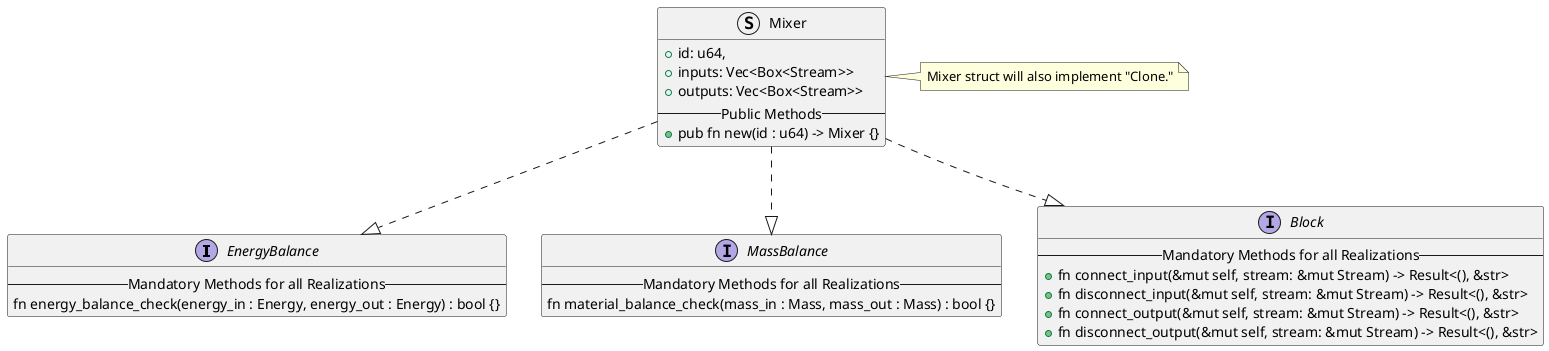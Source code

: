 @startuml Blocks_Module_Class_Diagram

Interface EnergyBalance {
    --Mandatory Methods for all Realizations--
    fn energy_balance_check(energy_in : Energy, energy_out : Energy) : bool {} 
}

Interface MassBalance {
    --Mandatory Methods for all Realizations--
    fn material_balance_check(mass_in : Mass, mass_out : Mass) : bool {}  
}

Interface Block {
    --Mandatory Methods for all Realizations--
    + fn connect_input(&mut self, stream: &mut Stream) -> Result<(), &str>
    + fn disconnect_input(&mut self, stream: &mut Stream) -> Result<(), &str>
    + fn connect_output(&mut self, stream: &mut Stream) -> Result<(), &str>
    + fn disconnect_output(&mut self, stream: &mut Stream) -> Result<(), &str>
}


Struct Mixer {
  + id: u64,
  + inputs: Vec<Box<Stream>>
  + outputs: Vec<Box<Stream>>
  --Public Methods--
  + pub fn new(id : u64) -> Mixer {}
}

Mixer ..|> EnergyBalance
Mixer ..|> MassBalance
Mixer ..|> Block

note right of Mixer
  Mixer struct will also implement "Clone."
end note

@enduml

